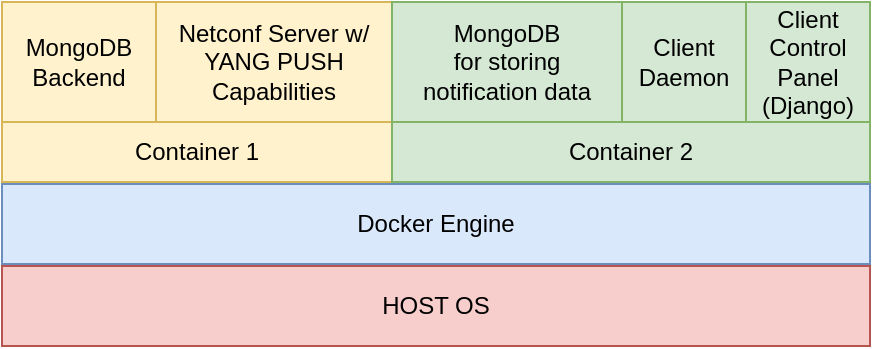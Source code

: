 <mxfile version="12.9.14" type="device"><diagram id="MxBBBTXuKkNjr78zPM1q" name="Page-1"><mxGraphModel dx="668" dy="412" grid="0" gridSize="10" guides="1" tooltips="1" connect="1" arrows="1" fold="1" page="1" pageScale="1" pageWidth="827" pageHeight="1169" math="0" shadow="0"><root><mxCell id="0"/><mxCell id="1" parent="0"/><mxCell id="c4nKif7Pzp9jlYvvIu8i-17" value="Container 1" style="rounded=0;whiteSpace=wrap;html=1;shadow=0;comic=0;strokeColor=#d6b656;strokeWidth=1;fillColor=#fff2cc;" vertex="1" parent="1"><mxGeometry x="60" y="128" width="195" height="30" as="geometry"/></mxCell><mxCell id="c4nKif7Pzp9jlYvvIu8i-18" value="Container 2" style="rounded=0;whiteSpace=wrap;html=1;shadow=0;comic=0;strokeColor=#82b366;strokeWidth=1;fillColor=#d5e8d4;" vertex="1" parent="1"><mxGeometry x="255" y="128" width="239" height="30" as="geometry"/></mxCell><mxCell id="c4nKif7Pzp9jlYvvIu8i-20" value="MongoDB Backend" style="rounded=0;whiteSpace=wrap;html=1;shadow=0;comic=0;strokeColor=#d6b656;strokeWidth=1;fillColor=#fff2cc;" vertex="1" parent="1"><mxGeometry x="60" y="68" width="77" height="60" as="geometry"/></mxCell><mxCell id="c4nKif7Pzp9jlYvvIu8i-21" value="Netconf Server w/&lt;br&gt;YANG PUSH&lt;br&gt;Capabilities" style="rounded=0;whiteSpace=wrap;html=1;shadow=0;comic=0;strokeColor=#d6b656;strokeWidth=1;fillColor=#fff2cc;" vertex="1" parent="1"><mxGeometry x="137" y="68" width="118" height="60" as="geometry"/></mxCell><mxCell id="c4nKif7Pzp9jlYvvIu8i-22" value="MongoDB&lt;br&gt;for storing notification data" style="rounded=0;whiteSpace=wrap;html=1;shadow=0;comic=0;strokeColor=#82b366;strokeWidth=1;fillColor=#d5e8d4;" vertex="1" parent="1"><mxGeometry x="255" y="68" width="115" height="60" as="geometry"/></mxCell><mxCell id="c4nKif7Pzp9jlYvvIu8i-23" value="Client Daemon" style="rounded=0;whiteSpace=wrap;html=1;shadow=0;comic=0;strokeColor=#82b366;strokeWidth=1;fillColor=#d5e8d4;" vertex="1" parent="1"><mxGeometry x="370" y="68" width="62" height="60" as="geometry"/></mxCell><mxCell id="c4nKif7Pzp9jlYvvIu8i-24" value="Client Control Panel (Django)" style="rounded=0;whiteSpace=wrap;html=1;shadow=0;comic=0;strokeColor=#82b366;strokeWidth=1;fillColor=#d5e8d4;" vertex="1" parent="1"><mxGeometry x="432" y="68" width="62" height="60" as="geometry"/></mxCell><mxCell id="c4nKif7Pzp9jlYvvIu8i-11" value="Docker Engine" style="rounded=0;whiteSpace=wrap;html=1;fillColor=#dae8fc;strokeColor=#6c8ebf;" vertex="1" parent="1"><mxGeometry x="60" y="159" width="434" height="40" as="geometry"/></mxCell><mxCell id="c4nKif7Pzp9jlYvvIu8i-3" value="HOST OS" style="rounded=0;whiteSpace=wrap;html=1;fillColor=#f8cecc;strokeColor=#b85450;" vertex="1" parent="1"><mxGeometry x="60" y="200" width="434" height="40" as="geometry"/></mxCell></root></mxGraphModel></diagram></mxfile>